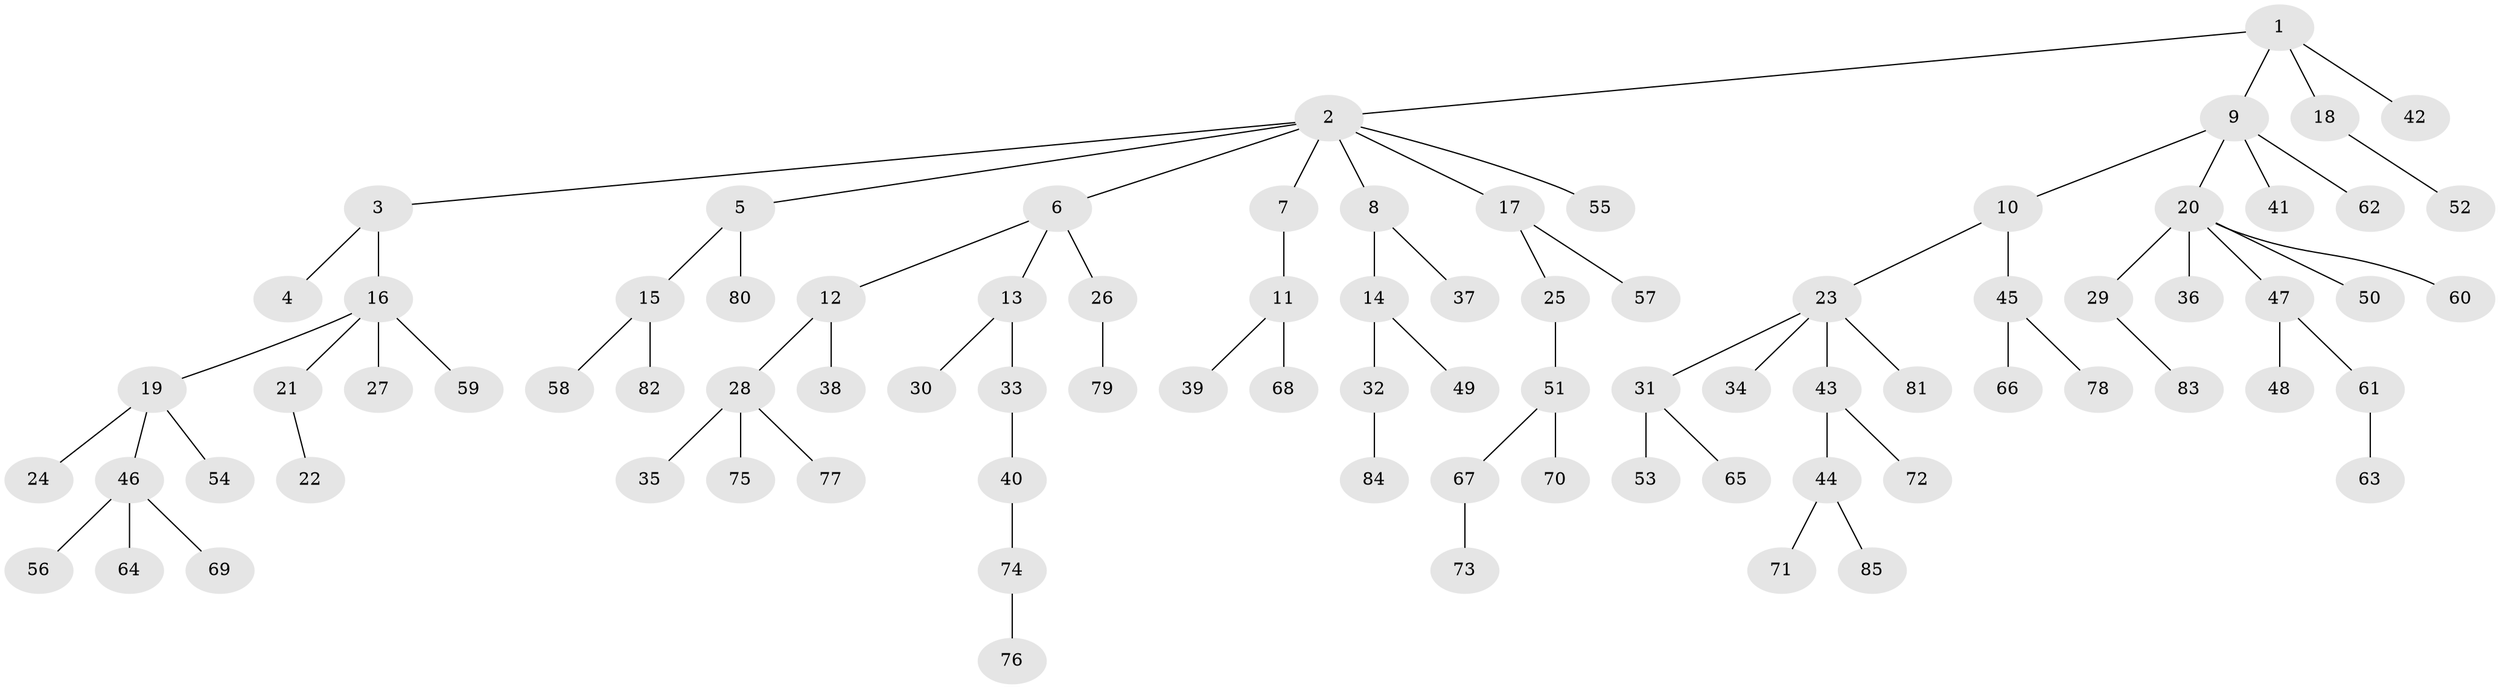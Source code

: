 // coarse degree distribution, {10: 0.01694915254237288, 5: 0.03389830508474576, 1: 0.5932203389830508, 2: 0.15254237288135594, 3: 0.11864406779661017, 4: 0.06779661016949153, 6: 0.01694915254237288}
// Generated by graph-tools (version 1.1) at 2025/19/03/04/25 18:19:15]
// undirected, 85 vertices, 84 edges
graph export_dot {
graph [start="1"]
  node [color=gray90,style=filled];
  1;
  2;
  3;
  4;
  5;
  6;
  7;
  8;
  9;
  10;
  11;
  12;
  13;
  14;
  15;
  16;
  17;
  18;
  19;
  20;
  21;
  22;
  23;
  24;
  25;
  26;
  27;
  28;
  29;
  30;
  31;
  32;
  33;
  34;
  35;
  36;
  37;
  38;
  39;
  40;
  41;
  42;
  43;
  44;
  45;
  46;
  47;
  48;
  49;
  50;
  51;
  52;
  53;
  54;
  55;
  56;
  57;
  58;
  59;
  60;
  61;
  62;
  63;
  64;
  65;
  66;
  67;
  68;
  69;
  70;
  71;
  72;
  73;
  74;
  75;
  76;
  77;
  78;
  79;
  80;
  81;
  82;
  83;
  84;
  85;
  1 -- 2;
  1 -- 9;
  1 -- 18;
  1 -- 42;
  2 -- 3;
  2 -- 5;
  2 -- 6;
  2 -- 7;
  2 -- 8;
  2 -- 17;
  2 -- 55;
  3 -- 4;
  3 -- 16;
  5 -- 15;
  5 -- 80;
  6 -- 12;
  6 -- 13;
  6 -- 26;
  7 -- 11;
  8 -- 14;
  8 -- 37;
  9 -- 10;
  9 -- 20;
  9 -- 41;
  9 -- 62;
  10 -- 23;
  10 -- 45;
  11 -- 39;
  11 -- 68;
  12 -- 28;
  12 -- 38;
  13 -- 30;
  13 -- 33;
  14 -- 32;
  14 -- 49;
  15 -- 58;
  15 -- 82;
  16 -- 19;
  16 -- 21;
  16 -- 27;
  16 -- 59;
  17 -- 25;
  17 -- 57;
  18 -- 52;
  19 -- 24;
  19 -- 46;
  19 -- 54;
  20 -- 29;
  20 -- 36;
  20 -- 47;
  20 -- 50;
  20 -- 60;
  21 -- 22;
  23 -- 31;
  23 -- 34;
  23 -- 43;
  23 -- 81;
  25 -- 51;
  26 -- 79;
  28 -- 35;
  28 -- 75;
  28 -- 77;
  29 -- 83;
  31 -- 53;
  31 -- 65;
  32 -- 84;
  33 -- 40;
  40 -- 74;
  43 -- 44;
  43 -- 72;
  44 -- 71;
  44 -- 85;
  45 -- 66;
  45 -- 78;
  46 -- 56;
  46 -- 64;
  46 -- 69;
  47 -- 48;
  47 -- 61;
  51 -- 67;
  51 -- 70;
  61 -- 63;
  67 -- 73;
  74 -- 76;
}
